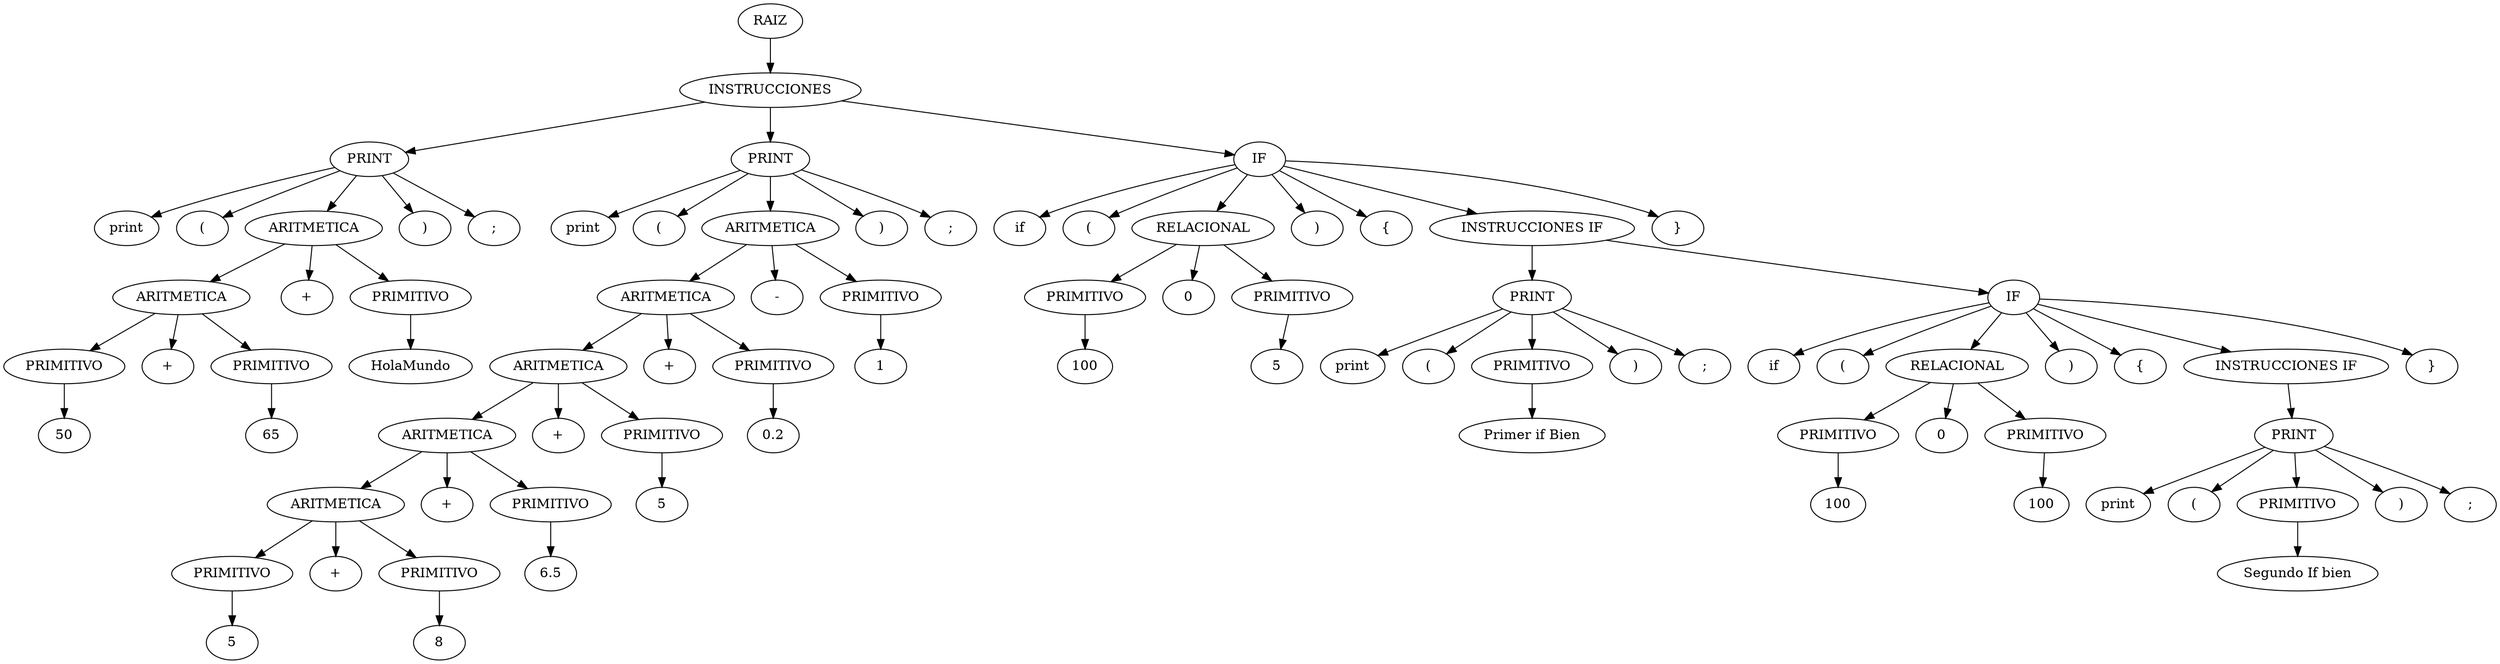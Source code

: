 digraph {
n0[label="RAIZ"];
n1[label="INSTRUCCIONES"];
n0->n1;
n2[label="PRINT"];
n1->n2;
n3[label="print"];
n2->n3;
n4[label="("];
n2->n4;
n5[label="ARITMETICA"];
n2->n5;
n6[label="ARITMETICA"];
n5->n6;
n7[label="PRIMITIVO"];
n6->n7;
n8[label="50"];
n7->n8;
n9[label="+"];
n6->n9;
n10[label="PRIMITIVO"];
n6->n10;
n11[label="65"];
n10->n11;
n12[label="+"];
n5->n12;
n13[label="PRIMITIVO"];
n5->n13;
n14[label="HolaMundo"];
n13->n14;
n15[label=")"];
n2->n15;
n16[label=";"];
n2->n16;
n17[label="PRINT"];
n1->n17;
n18[label="print"];
n17->n18;
n19[label="("];
n17->n19;
n20[label="ARITMETICA"];
n17->n20;
n21[label="ARITMETICA"];
n20->n21;
n22[label="ARITMETICA"];
n21->n22;
n23[label="ARITMETICA"];
n22->n23;
n24[label="ARITMETICA"];
n23->n24;
n25[label="PRIMITIVO"];
n24->n25;
n26[label="5"];
n25->n26;
n27[label="+"];
n24->n27;
n28[label="PRIMITIVO"];
n24->n28;
n29[label="8"];
n28->n29;
n30[label="+"];
n23->n30;
n31[label="PRIMITIVO"];
n23->n31;
n32[label="6.5"];
n31->n32;
n33[label="+"];
n22->n33;
n34[label="PRIMITIVO"];
n22->n34;
n35[label="5"];
n34->n35;
n36[label="+"];
n21->n36;
n37[label="PRIMITIVO"];
n21->n37;
n38[label="0.2"];
n37->n38;
n39[label="-"];
n20->n39;
n40[label="PRIMITIVO"];
n20->n40;
n41[label="1"];
n40->n41;
n42[label=")"];
n17->n42;
n43[label=";"];
n17->n43;
n44[label="IF"];
n1->n44;
n45[label="if"];
n44->n45;
n46[label="("];
n44->n46;
n47[label="RELACIONAL"];
n44->n47;
n48[label="PRIMITIVO"];
n47->n48;
n49[label="100"];
n48->n49;
n50[label="0"];
n47->n50;
n51[label="PRIMITIVO"];
n47->n51;
n52[label="5"];
n51->n52;
n53[label=")"];
n44->n53;
n54[label="{"];
n44->n54;
n55[label="INSTRUCCIONES IF"];
n44->n55;
n56[label="PRINT"];
n55->n56;
n57[label="print"];
n56->n57;
n58[label="("];
n56->n58;
n59[label="PRIMITIVO"];
n56->n59;
n60[label="Primer if Bien"];
n59->n60;
n61[label=")"];
n56->n61;
n62[label=";"];
n56->n62;
n63[label="IF"];
n55->n63;
n64[label="if"];
n63->n64;
n65[label="("];
n63->n65;
n66[label="RELACIONAL"];
n63->n66;
n67[label="PRIMITIVO"];
n66->n67;
n68[label="100"];
n67->n68;
n69[label="0"];
n66->n69;
n70[label="PRIMITIVO"];
n66->n70;
n71[label="100"];
n70->n71;
n72[label=")"];
n63->n72;
n73[label="{"];
n63->n73;
n74[label="INSTRUCCIONES IF"];
n63->n74;
n75[label="PRINT"];
n74->n75;
n76[label="print"];
n75->n76;
n77[label="("];
n75->n77;
n78[label="PRIMITIVO"];
n75->n78;
n79[label="Segundo If bien"];
n78->n79;
n80[label=")"];
n75->n80;
n81[label=";"];
n75->n81;
n82[label="}"];
n63->n82;
n83[label="}"];
n44->n83;
}